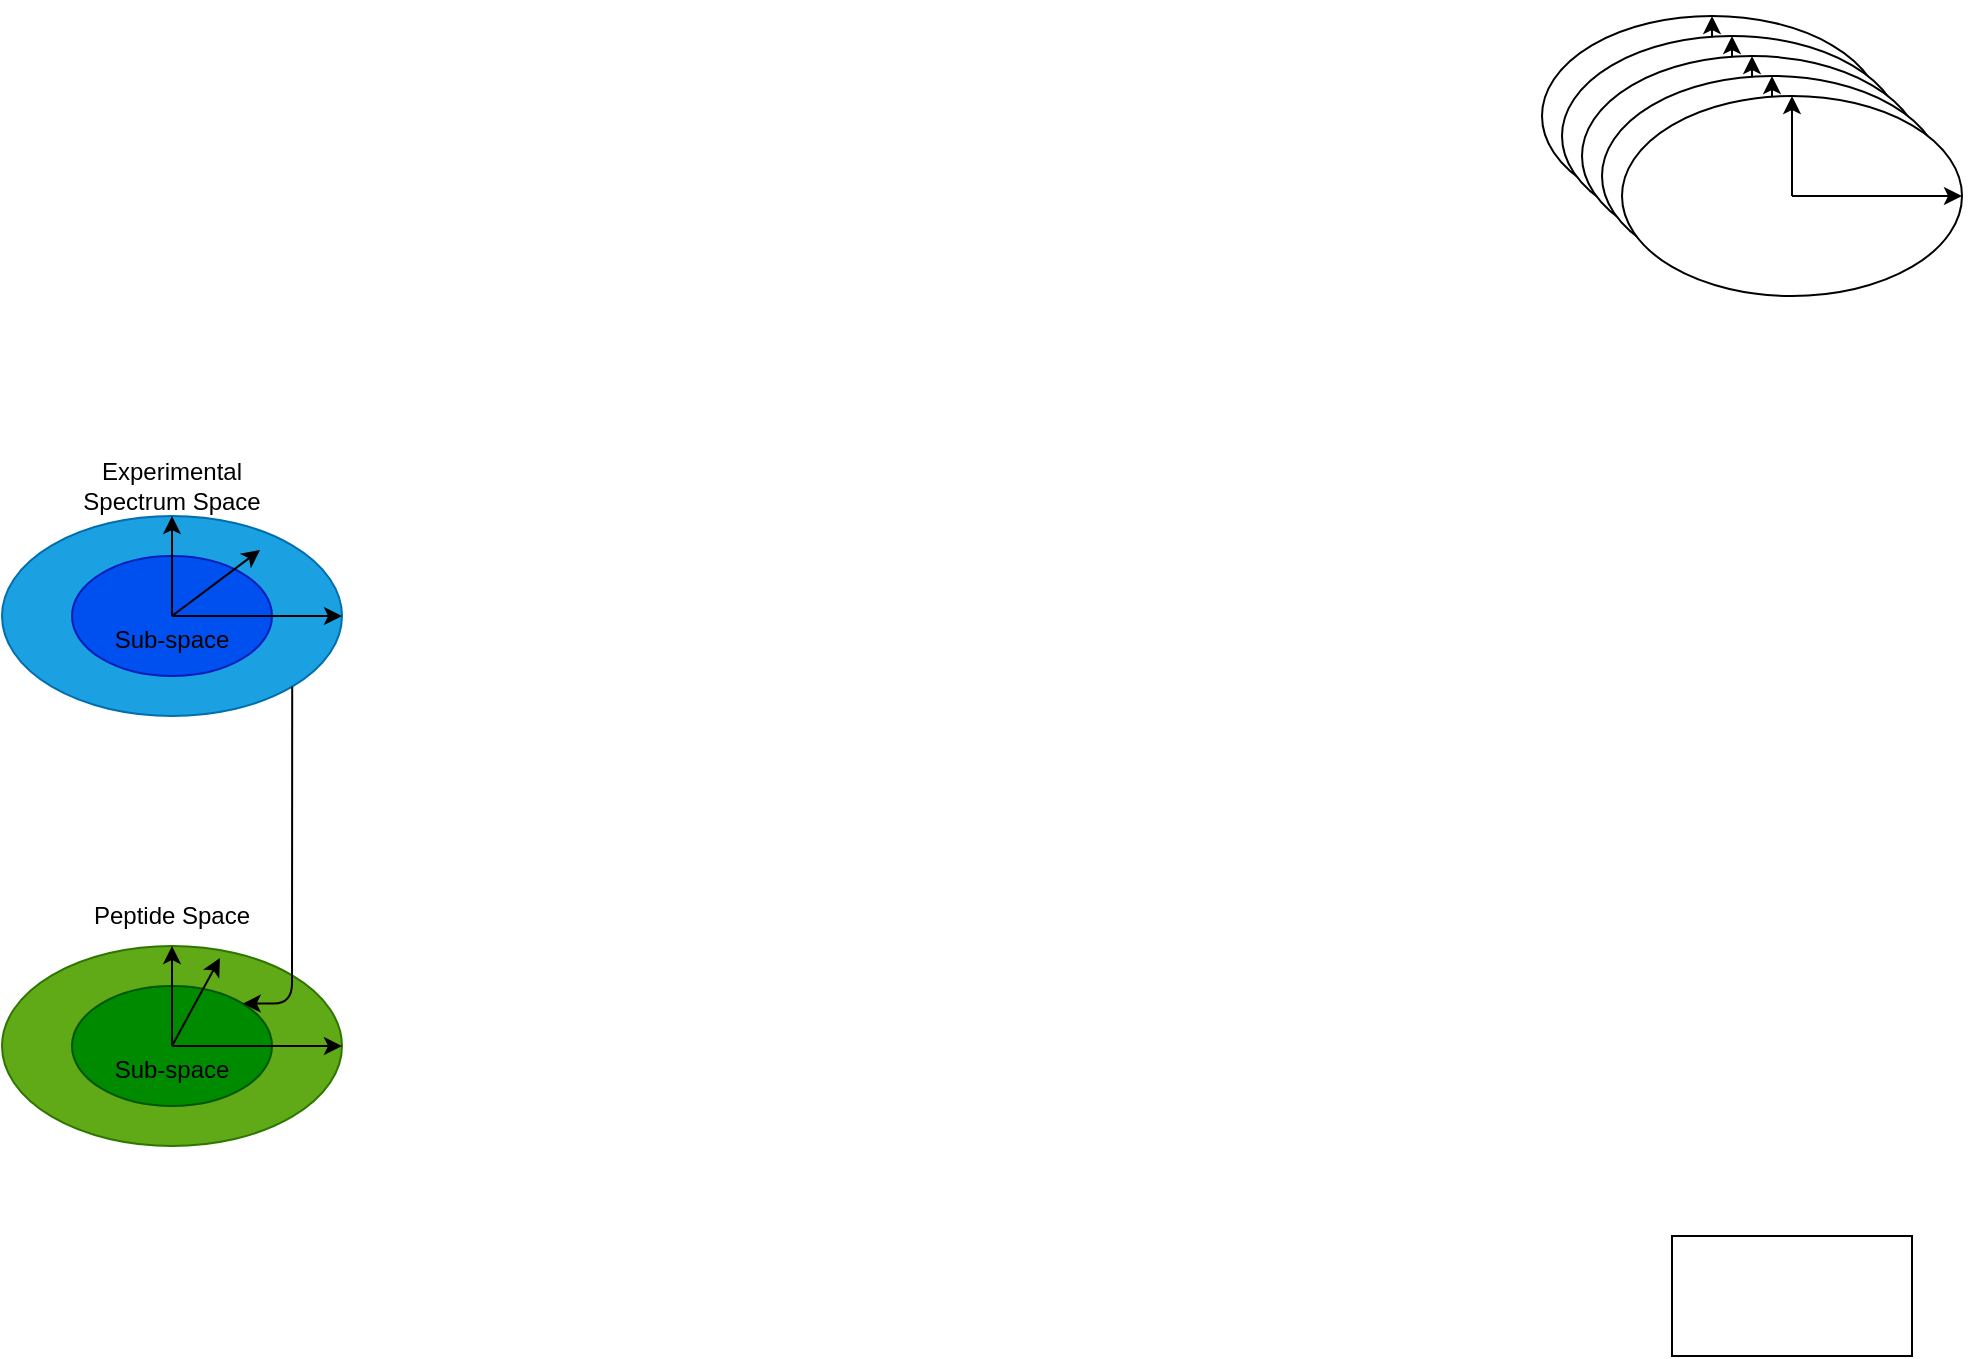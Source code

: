 <mxfile pages="2" version="11.2.3" type="github"><diagram id="P2ZtLeRqECCObzVYd6-o" name="Page-1"><mxGraphModel dx="1422" dy="775" grid="1" gridSize="10" guides="1" tooltips="1" connect="1" arrows="1" fold="1" page="1" pageScale="1" pageWidth="850" pageHeight="1100" math="0" shadow="0"><root><mxCell id="0"/><mxCell id="1" parent="0"/><mxCell id="svKDQTbRAhOtue7OpxKO-1" value="" style="rounded=0;whiteSpace=wrap;html=1;" vertex="1" parent="1"><mxGeometry x="955" y="680" width="120" height="60" as="geometry"/></mxCell><mxCell id="svKDQTbRAhOtue7OpxKO-5" value="" style="group" vertex="1" connectable="0" parent="1"><mxGeometry x="890" y="70" width="170" height="100" as="geometry"/></mxCell><mxCell id="svKDQTbRAhOtue7OpxKO-2" value="" style="ellipse;whiteSpace=wrap;html=1;" vertex="1" parent="svKDQTbRAhOtue7OpxKO-5"><mxGeometry width="170" height="100" as="geometry"/></mxCell><mxCell id="svKDQTbRAhOtue7OpxKO-3" value="" style="endArrow=classic;html=1;entryX=1;entryY=0.5;entryDx=0;entryDy=0;" edge="1" parent="svKDQTbRAhOtue7OpxKO-5" target="svKDQTbRAhOtue7OpxKO-2"><mxGeometry width="50" height="50" relative="1" as="geometry"><mxPoint x="85" y="50" as="sourcePoint"/><mxPoint x="150" y="200" as="targetPoint"/></mxGeometry></mxCell><mxCell id="svKDQTbRAhOtue7OpxKO-4" value="" style="endArrow=classic;html=1;entryX=0.5;entryY=0;entryDx=0;entryDy=0;" edge="1" parent="svKDQTbRAhOtue7OpxKO-5" target="svKDQTbRAhOtue7OpxKO-2"><mxGeometry width="50" height="50" relative="1" as="geometry"><mxPoint x="85" y="50" as="sourcePoint"/><mxPoint x="210" y="230" as="targetPoint"/></mxGeometry></mxCell><mxCell id="svKDQTbRAhOtue7OpxKO-6" value="" style="group" vertex="1" connectable="0" parent="1"><mxGeometry x="900" y="80" width="170" height="100" as="geometry"/></mxCell><mxCell id="svKDQTbRAhOtue7OpxKO-7" value="" style="ellipse;whiteSpace=wrap;html=1;" vertex="1" parent="svKDQTbRAhOtue7OpxKO-6"><mxGeometry width="170" height="100" as="geometry"/></mxCell><mxCell id="svKDQTbRAhOtue7OpxKO-8" value="" style="endArrow=classic;html=1;entryX=1;entryY=0.5;entryDx=0;entryDy=0;" edge="1" parent="svKDQTbRAhOtue7OpxKO-6" target="svKDQTbRAhOtue7OpxKO-7"><mxGeometry width="50" height="50" relative="1" as="geometry"><mxPoint x="85" y="50" as="sourcePoint"/><mxPoint x="150" y="200" as="targetPoint"/></mxGeometry></mxCell><mxCell id="svKDQTbRAhOtue7OpxKO-9" value="" style="endArrow=classic;html=1;entryX=0.5;entryY=0;entryDx=0;entryDy=0;" edge="1" parent="svKDQTbRAhOtue7OpxKO-6" target="svKDQTbRAhOtue7OpxKO-7"><mxGeometry width="50" height="50" relative="1" as="geometry"><mxPoint x="85" y="50" as="sourcePoint"/><mxPoint x="210" y="230" as="targetPoint"/></mxGeometry></mxCell><mxCell id="svKDQTbRAhOtue7OpxKO-10" value="" style="group" vertex="1" connectable="0" parent="1"><mxGeometry x="910" y="90" width="170" height="100" as="geometry"/></mxCell><mxCell id="svKDQTbRAhOtue7OpxKO-11" value="" style="ellipse;whiteSpace=wrap;html=1;" vertex="1" parent="svKDQTbRAhOtue7OpxKO-10"><mxGeometry width="170" height="100" as="geometry"/></mxCell><mxCell id="svKDQTbRAhOtue7OpxKO-12" value="" style="endArrow=classic;html=1;entryX=1;entryY=0.5;entryDx=0;entryDy=0;" edge="1" parent="svKDQTbRAhOtue7OpxKO-10" target="svKDQTbRAhOtue7OpxKO-11"><mxGeometry width="50" height="50" relative="1" as="geometry"><mxPoint x="85" y="50" as="sourcePoint"/><mxPoint x="150" y="200" as="targetPoint"/></mxGeometry></mxCell><mxCell id="svKDQTbRAhOtue7OpxKO-13" value="" style="endArrow=classic;html=1;entryX=0.5;entryY=0;entryDx=0;entryDy=0;" edge="1" parent="svKDQTbRAhOtue7OpxKO-10" target="svKDQTbRAhOtue7OpxKO-11"><mxGeometry width="50" height="50" relative="1" as="geometry"><mxPoint x="85" y="50" as="sourcePoint"/><mxPoint x="210" y="230" as="targetPoint"/></mxGeometry></mxCell><mxCell id="svKDQTbRAhOtue7OpxKO-14" value="" style="group" vertex="1" connectable="0" parent="1"><mxGeometry x="920" y="100" width="170" height="100" as="geometry"/></mxCell><mxCell id="svKDQTbRAhOtue7OpxKO-15" value="" style="ellipse;whiteSpace=wrap;html=1;" vertex="1" parent="svKDQTbRAhOtue7OpxKO-14"><mxGeometry width="170" height="100" as="geometry"/></mxCell><mxCell id="svKDQTbRAhOtue7OpxKO-16" value="" style="endArrow=classic;html=1;entryX=1;entryY=0.5;entryDx=0;entryDy=0;" edge="1" parent="svKDQTbRAhOtue7OpxKO-14" target="svKDQTbRAhOtue7OpxKO-15"><mxGeometry width="50" height="50" relative="1" as="geometry"><mxPoint x="85" y="50" as="sourcePoint"/><mxPoint x="150" y="200" as="targetPoint"/></mxGeometry></mxCell><mxCell id="svKDQTbRAhOtue7OpxKO-17" value="" style="endArrow=classic;html=1;entryX=0.5;entryY=0;entryDx=0;entryDy=0;" edge="1" parent="svKDQTbRAhOtue7OpxKO-14" target="svKDQTbRAhOtue7OpxKO-15"><mxGeometry width="50" height="50" relative="1" as="geometry"><mxPoint x="85" y="50" as="sourcePoint"/><mxPoint x="210" y="230" as="targetPoint"/></mxGeometry></mxCell><mxCell id="svKDQTbRAhOtue7OpxKO-18" value="" style="group" vertex="1" connectable="0" parent="1"><mxGeometry x="930" y="110" width="170" height="100" as="geometry"/></mxCell><mxCell id="svKDQTbRAhOtue7OpxKO-19" value="" style="ellipse;whiteSpace=wrap;html=1;" vertex="1" parent="svKDQTbRAhOtue7OpxKO-18"><mxGeometry width="170" height="100" as="geometry"/></mxCell><mxCell id="svKDQTbRAhOtue7OpxKO-20" value="" style="endArrow=classic;html=1;entryX=1;entryY=0.5;entryDx=0;entryDy=0;" edge="1" parent="svKDQTbRAhOtue7OpxKO-18" target="svKDQTbRAhOtue7OpxKO-19"><mxGeometry width="50" height="50" relative="1" as="geometry"><mxPoint x="85" y="50" as="sourcePoint"/><mxPoint x="150" y="200" as="targetPoint"/></mxGeometry></mxCell><mxCell id="svKDQTbRAhOtue7OpxKO-21" value="" style="endArrow=classic;html=1;entryX=0.5;entryY=0;entryDx=0;entryDy=0;" edge="1" parent="svKDQTbRAhOtue7OpxKO-18" target="svKDQTbRAhOtue7OpxKO-19"><mxGeometry width="50" height="50" relative="1" as="geometry"><mxPoint x="85" y="50" as="sourcePoint"/><mxPoint x="210" y="230" as="targetPoint"/></mxGeometry></mxCell><mxCell id="svKDQTbRAhOtue7OpxKO-22" value="" style="group;fillColor=none;" vertex="1" connectable="0" parent="1"><mxGeometry x="120" y="320" width="170" height="100" as="geometry"/></mxCell><mxCell id="svKDQTbRAhOtue7OpxKO-23" value="" style="ellipse;whiteSpace=wrap;html=1;fillColor=#1ba1e2;strokeColor=#006EAF;fontColor=#ffffff;" vertex="1" parent="svKDQTbRAhOtue7OpxKO-22"><mxGeometry width="170" height="100" as="geometry"/></mxCell><mxCell id="svKDQTbRAhOtue7OpxKO-26" value="" style="ellipse;whiteSpace=wrap;html=1;fillColor=#0050ef;strokeColor=#001DBC;fontColor=#ffffff;" vertex="1" parent="svKDQTbRAhOtue7OpxKO-22"><mxGeometry x="35" y="20" width="100" height="60" as="geometry"/></mxCell><mxCell id="svKDQTbRAhOtue7OpxKO-30" value="" style="endArrow=classic;html=1;entryX=0.759;entryY=0.17;entryDx=0;entryDy=0;exitX=0.5;exitY=0.5;exitDx=0;exitDy=0;exitPerimeter=0;entryPerimeter=0;" edge="1" parent="svKDQTbRAhOtue7OpxKO-22" source="svKDQTbRAhOtue7OpxKO-26" target="svKDQTbRAhOtue7OpxKO-23"><mxGeometry width="50" height="50" relative="1" as="geometry"><mxPoint x="130" y="240" as="sourcePoint"/><mxPoint x="180" y="190" as="targetPoint"/></mxGeometry></mxCell><mxCell id="svKDQTbRAhOtue7OpxKO-24" value="" style="endArrow=classic;html=1;entryX=1;entryY=0.5;entryDx=0;entryDy=0;" edge="1" parent="svKDQTbRAhOtue7OpxKO-22" target="svKDQTbRAhOtue7OpxKO-23"><mxGeometry width="50" height="50" relative="1" as="geometry"><mxPoint x="85" y="50" as="sourcePoint"/><mxPoint x="150" y="200" as="targetPoint"/></mxGeometry></mxCell><mxCell id="svKDQTbRAhOtue7OpxKO-25" value="" style="endArrow=classic;html=1;entryX=0.5;entryY=0;entryDx=0;entryDy=0;" edge="1" parent="svKDQTbRAhOtue7OpxKO-22" target="svKDQTbRAhOtue7OpxKO-23"><mxGeometry width="50" height="50" relative="1" as="geometry"><mxPoint x="85" y="50" as="sourcePoint"/><mxPoint x="210" y="230" as="targetPoint"/></mxGeometry></mxCell><mxCell id="svKDQTbRAhOtue7OpxKO-27" value="Experimental Spectrum Space" style="text;html=1;strokeColor=none;fillColor=none;align=center;verticalAlign=middle;whiteSpace=wrap;rounded=0;" vertex="1" parent="1"><mxGeometry x="150" y="290" width="110" height="30" as="geometry"/></mxCell><mxCell id="svKDQTbRAhOtue7OpxKO-28" value="Sub-space" style="text;html=1;strokeColor=none;fillColor=none;align=center;verticalAlign=middle;whiteSpace=wrap;rounded=0;" vertex="1" parent="1"><mxGeometry x="170" y="372" width="70" height="20" as="geometry"/></mxCell><mxCell id="svKDQTbRAhOtue7OpxKO-33" value="" style="group;fillColor=none;" vertex="1" connectable="0" parent="1"><mxGeometry x="120" y="535" width="170" height="100" as="geometry"/></mxCell><mxCell id="svKDQTbRAhOtue7OpxKO-34" value="" style="ellipse;whiteSpace=wrap;html=1;fillColor=#60a917;strokeColor=#2D7600;fontColor=#ffffff;" vertex="1" parent="svKDQTbRAhOtue7OpxKO-33"><mxGeometry width="170" height="100" as="geometry"/></mxCell><mxCell id="svKDQTbRAhOtue7OpxKO-35" value="" style="ellipse;whiteSpace=wrap;html=1;fillColor=#008a00;strokeColor=#005700;fontColor=#ffffff;" vertex="1" parent="svKDQTbRAhOtue7OpxKO-33"><mxGeometry x="35" y="20" width="100" height="60" as="geometry"/></mxCell><mxCell id="svKDQTbRAhOtue7OpxKO-36" value="" style="endArrow=classic;html=1;entryX=0.641;entryY=0.06;entryDx=0;entryDy=0;exitX=0.5;exitY=0.5;exitDx=0;exitDy=0;exitPerimeter=0;entryPerimeter=0;" edge="1" parent="svKDQTbRAhOtue7OpxKO-33" source="svKDQTbRAhOtue7OpxKO-35" target="svKDQTbRAhOtue7OpxKO-34"><mxGeometry width="50" height="50" relative="1" as="geometry"><mxPoint x="130" y="240" as="sourcePoint"/><mxPoint x="180" y="190" as="targetPoint"/></mxGeometry></mxCell><mxCell id="svKDQTbRAhOtue7OpxKO-37" value="" style="endArrow=classic;html=1;entryX=1;entryY=0.5;entryDx=0;entryDy=0;" edge="1" parent="svKDQTbRAhOtue7OpxKO-33" target="svKDQTbRAhOtue7OpxKO-34"><mxGeometry width="50" height="50" relative="1" as="geometry"><mxPoint x="85" y="50" as="sourcePoint"/><mxPoint x="150" y="200" as="targetPoint"/></mxGeometry></mxCell><mxCell id="svKDQTbRAhOtue7OpxKO-38" value="" style="endArrow=classic;html=1;entryX=0.5;entryY=0;entryDx=0;entryDy=0;" edge="1" parent="svKDQTbRAhOtue7OpxKO-33" target="svKDQTbRAhOtue7OpxKO-34"><mxGeometry width="50" height="50" relative="1" as="geometry"><mxPoint x="85" y="50" as="sourcePoint"/><mxPoint x="210" y="230" as="targetPoint"/></mxGeometry></mxCell><mxCell id="svKDQTbRAhOtue7OpxKO-39" value="Peptide Space" style="text;html=1;strokeColor=none;fillColor=none;align=center;verticalAlign=middle;whiteSpace=wrap;rounded=0;" vertex="1" parent="1"><mxGeometry x="150" y="505" width="110" height="30" as="geometry"/></mxCell><mxCell id="svKDQTbRAhOtue7OpxKO-40" value="Sub-space" style="text;html=1;strokeColor=none;fillColor=none;align=center;verticalAlign=middle;whiteSpace=wrap;rounded=0;" vertex="1" parent="1"><mxGeometry x="170" y="587" width="70" height="20" as="geometry"/></mxCell><mxCell id="svKDQTbRAhOtue7OpxKO-41" value="" style="endArrow=classic;html=1;exitX=1;exitY=1;exitDx=0;exitDy=0;entryX=1;entryY=0;entryDx=0;entryDy=0;edgeStyle=elbowEdgeStyle;" edge="1" parent="1" source="svKDQTbRAhOtue7OpxKO-23" target="svKDQTbRAhOtue7OpxKO-35"><mxGeometry width="50" height="50" relative="1" as="geometry"><mxPoint x="500" y="450" as="sourcePoint"/><mxPoint x="550" y="400" as="targetPoint"/><Array as="points"><mxPoint x="265" y="480"/></Array></mxGeometry></mxCell></root></mxGraphModel></diagram><diagram id="p8RJIYfoadZjHjvsAggw" name="Page-2"><mxGraphModel dx="1422" dy="775" grid="1" gridSize="10" guides="1" tooltips="1" connect="1" arrows="1" fold="1" page="1" pageScale="1" pageWidth="850" pageHeight="1100" math="0" shadow="0"><root><mxCell id="FUXBuFt9gr9KM_-Dm0xw-0"/><mxCell id="FUXBuFt9gr9KM_-Dm0xw-1" parent="FUXBuFt9gr9KM_-Dm0xw-0"/></root></mxGraphModel></diagram></mxfile>